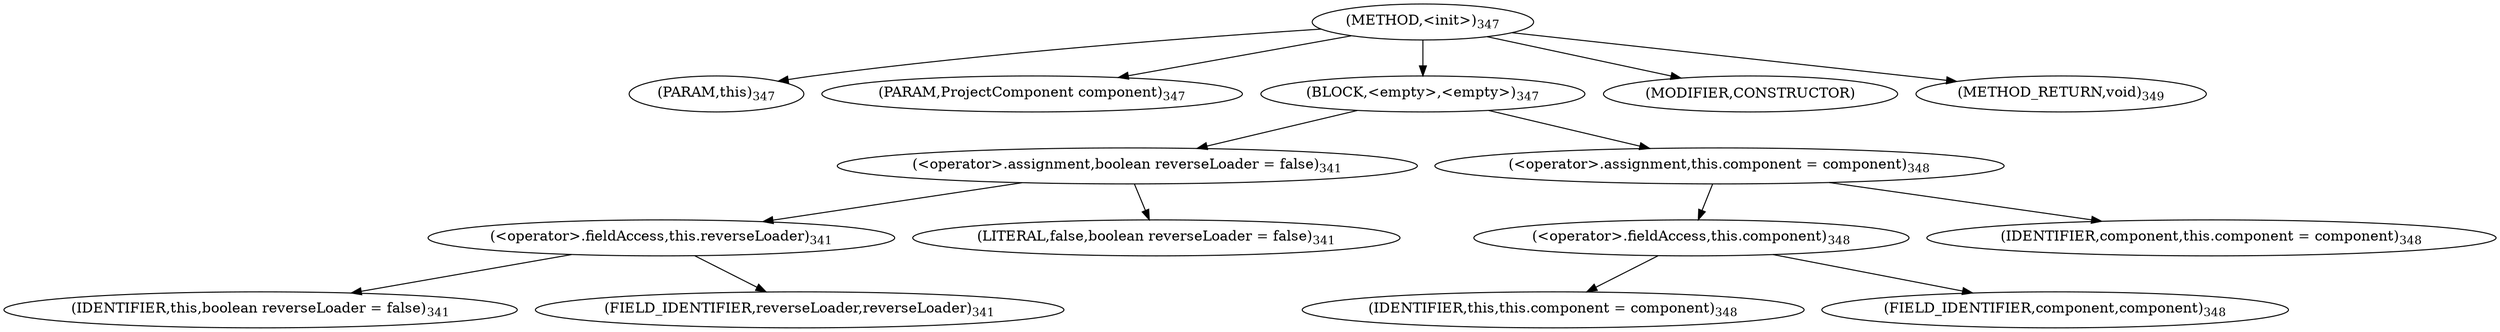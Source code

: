 digraph "&lt;init&gt;" {  
"409" [label = <(METHOD,&lt;init&gt;)<SUB>347</SUB>> ]
"4" [label = <(PARAM,this)<SUB>347</SUB>> ]
"410" [label = <(PARAM,ProjectComponent component)<SUB>347</SUB>> ]
"411" [label = <(BLOCK,&lt;empty&gt;,&lt;empty&gt;)<SUB>347</SUB>> ]
"412" [label = <(&lt;operator&gt;.assignment,boolean reverseLoader = false)<SUB>341</SUB>> ]
"413" [label = <(&lt;operator&gt;.fieldAccess,this.reverseLoader)<SUB>341</SUB>> ]
"414" [label = <(IDENTIFIER,this,boolean reverseLoader = false)<SUB>341</SUB>> ]
"415" [label = <(FIELD_IDENTIFIER,reverseLoader,reverseLoader)<SUB>341</SUB>> ]
"416" [label = <(LITERAL,false,boolean reverseLoader = false)<SUB>341</SUB>> ]
"417" [label = <(&lt;operator&gt;.assignment,this.component = component)<SUB>348</SUB>> ]
"418" [label = <(&lt;operator&gt;.fieldAccess,this.component)<SUB>348</SUB>> ]
"3" [label = <(IDENTIFIER,this,this.component = component)<SUB>348</SUB>> ]
"419" [label = <(FIELD_IDENTIFIER,component,component)<SUB>348</SUB>> ]
"420" [label = <(IDENTIFIER,component,this.component = component)<SUB>348</SUB>> ]
"421" [label = <(MODIFIER,CONSTRUCTOR)> ]
"422" [label = <(METHOD_RETURN,void)<SUB>349</SUB>> ]
  "409" -> "4" 
  "409" -> "410" 
  "409" -> "411" 
  "409" -> "421" 
  "409" -> "422" 
  "411" -> "412" 
  "411" -> "417" 
  "412" -> "413" 
  "412" -> "416" 
  "413" -> "414" 
  "413" -> "415" 
  "417" -> "418" 
  "417" -> "420" 
  "418" -> "3" 
  "418" -> "419" 
}
